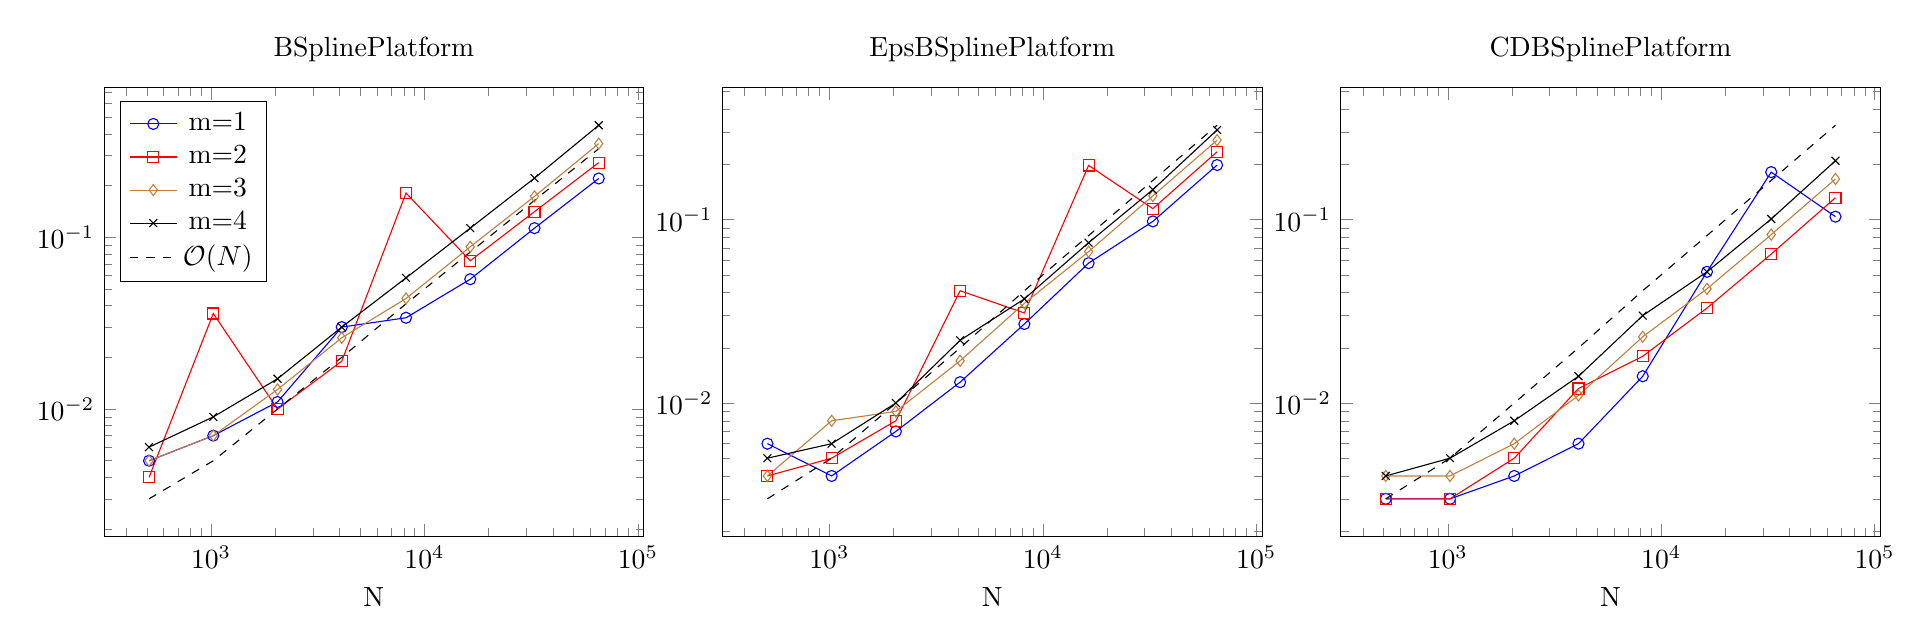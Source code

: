 \begin{tikzpicture}
\begin{groupplot}[ymin={0}, group style={group size={3 by 1}}]
    \nextgroupplot[xmode={log}, ymode={log}, xlabel={N}, legend pos={north west}, title={BSplinePlatform}]
    \addplot[color={blue}, mark={o}, mark options={solid}]
        table[row sep={\\}]
        {
            \\
            512.0  0.005  \\
            1024.0  0.007  \\
            2048.0  0.011  \\
            4096.0  0.03  \\
            8192.0  0.034  \\
            16384.0  0.057  \\
            32768.0  0.113  \\
            65536.0  0.22  \\
        }
        ;
    \addlegendentry {m=1}
    \addplot[color={red}, mark={square}, mark options={solid}]
        table[row sep={\\}]
        {
            \\
            512.0  0.004  \\
            1024.0  0.036  \\
            2048.0  0.01  \\
            4096.0  0.019  \\
            8192.0  0.181  \\
            16384.0  0.073  \\
            32768.0  0.141  \\
            65536.0  0.272  \\
        }
        ;
    \addlegendentry {m=2}
    \addplot[color={brown}, mark={diamond}, mark options={solid}]
        table[row sep={\\}]
        {
            \\
            512.0  0.005  \\
            1024.0  0.007  \\
            2048.0  0.013  \\
            4096.0  0.026  \\
            8192.0  0.044  \\
            16384.0  0.088  \\
            32768.0  0.173  \\
            65536.0  0.351  \\
        }
        ;
    \addlegendentry {m=3}
    \addplot[color={black}, mark={x}, mark options={solid}]
        table[row sep={\\}]
        {
            \\
            512.0  0.006  \\
            1024.0  0.009  \\
            2048.0  0.015  \\
            4096.0  0.03  \\
            8192.0  0.058  \\
            16384.0  0.113  \\
            32768.0  0.221  \\
            65536.0  0.449  \\
        }
        ;
    \addlegendentry {m=4}
    \addplot[color={black}, dashed]
        table[row sep={\\}]
        {
            \\
            512.0  0.003  \\
            1024.0  0.005  \\
            2048.0  0.01  \\
            4096.0  0.02  \\
            8192.0  0.041  \\
            16384.0  0.082  \\
            32768.0  0.164  \\
            65536.0  0.328  \\
        }
        ;
    \addlegendentry {$\mathcal O(N)$}
    \nextgroupplot[xmode={log}, ymode={log}, xlabel={N}, legend pos={north west}, title={EpsBSplinePlatform}]
    \addplot[color={blue}, mark={o}, mark options={solid}]
        table[row sep={\\}]
        {
            \\
            512.0  0.006  \\
            1024.0  0.004  \\
            2048.0  0.007  \\
            4096.0  0.013  \\
            8192.0  0.027  \\
            16384.0  0.058  \\
            32768.0  0.098  \\
            65536.0  0.199  \\
        }
        ;
    \addplot[color={red}, mark={square}, mark options={solid}]
        table[row sep={\\}]
        {
            \\
            512.0  0.004  \\
            1024.0  0.005  \\
            2048.0  0.008  \\
            4096.0  0.041  \\
            8192.0  0.031  \\
            16384.0  0.198  \\
            32768.0  0.115  \\
            65536.0  0.235  \\
        }
        ;
    \addplot[color={brown}, mark={diamond}, mark options={solid}]
        table[row sep={\\}]
        {
            \\
            512.0  0.004  \\
            1024.0  0.008  \\
            2048.0  0.009  \\
            4096.0  0.017  \\
            8192.0  0.035  \\
            16384.0  0.067  \\
            32768.0  0.135  \\
            65536.0  0.272  \\
        }
        ;
    \addplot[color={black}, mark={x}, mark options={solid}]
        table[row sep={\\}]
        {
            \\
            512.0  0.005  \\
            1024.0  0.006  \\
            2048.0  0.01  \\
            4096.0  0.022  \\
            8192.0  0.037  \\
            16384.0  0.075  \\
            32768.0  0.146  \\
            65536.0  0.309  \\
        }
        ;
    \addplot[color={black}, dashed]
        table[row sep={\\}]
        {
            \\
            512.0  0.003  \\
            1024.0  0.005  \\
            2048.0  0.01  \\
            4096.0  0.02  \\
            8192.0  0.041  \\
            16384.0  0.082  \\
            32768.0  0.164  \\
            65536.0  0.328  \\
        }
        ;
    \nextgroupplot[xmode={log}, ymode={log}, xlabel={N}, legend pos={north west}, title={CDBSplinePlatform}]
    \addplot[color={blue}, mark={o}, mark options={solid}]
        table[row sep={\\}]
        {
            \\
            512.0  0.003  \\
            1024.0  0.003  \\
            2048.0  0.004  \\
            4096.0  0.006  \\
            8192.0  0.014  \\
            16384.0  0.052  \\
            32768.0  0.182  \\
            65536.0  0.104  \\
        }
        ;
    \addplot[color={red}, mark={square}, mark options={solid}]
        table[row sep={\\}]
        {
            \\
            512.0  0.003  \\
            1024.0  0.003  \\
            2048.0  0.005  \\
            4096.0  0.012  \\
            8192.0  0.018  \\
            16384.0  0.033  \\
            32768.0  0.065  \\
            65536.0  0.132  \\
        }
        ;
    \addplot[color={brown}, mark={diamond}, mark options={solid}]
        table[row sep={\\}]
        {
            \\
            512.0  0.004  \\
            1024.0  0.004  \\
            2048.0  0.006  \\
            4096.0  0.011  \\
            8192.0  0.023  \\
            16384.0  0.042  \\
            32768.0  0.083  \\
            65536.0  0.167  \\
        }
        ;
    \addplot[color={black}, mark={x}, mark options={solid}]
        table[row sep={\\}]
        {
            \\
            512.0  0.004  \\
            1024.0  0.005  \\
            2048.0  0.008  \\
            4096.0  0.014  \\
            8192.0  0.03  \\
            16384.0  0.052  \\
            32768.0  0.101  \\
            65536.0  0.21  \\
        }
        ;
    \addplot[color={black}, dashed]
        table[row sep={\\}]
        {
            \\
            512.0  0.003  \\
            1024.0  0.005  \\
            2048.0  0.01  \\
            4096.0  0.02  \\
            8192.0  0.041  \\
            16384.0  0.082  \\
            32768.0  0.164  \\
            65536.0  0.328  \\
        }
        ;
\end{groupplot}
\end{tikzpicture}
